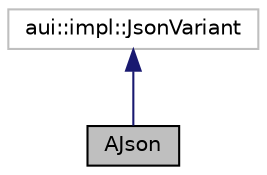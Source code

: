 digraph "AJson"
{
 // LATEX_PDF_SIZE
  edge [fontname="Helvetica",fontsize="10",labelfontname="Helvetica",labelfontsize="10"];
  node [fontname="Helvetica",fontsize="10",shape=record];
  Node1 [label="AJson",height=0.2,width=0.4,color="black", fillcolor="grey75", style="filled", fontcolor="black",tooltip="Json atom."];
  Node2 -> Node1 [dir="back",color="midnightblue",fontsize="10",style="solid",fontname="Helvetica"];
  Node2 [label="aui::impl::JsonVariant",height=0.2,width=0.4,color="grey75", fillcolor="white", style="filled",tooltip=" "];
}
